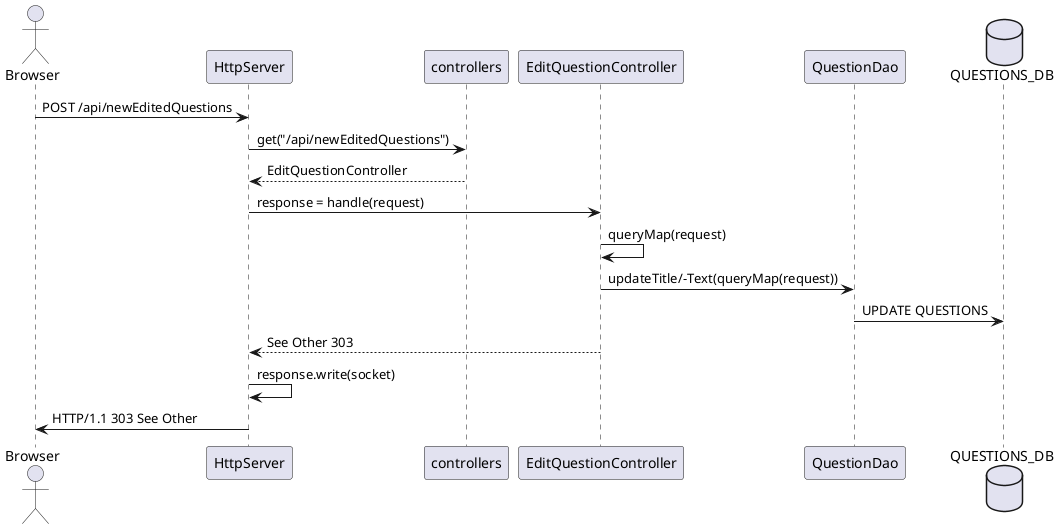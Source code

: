@startuml

actor Browser
participant HttpServer
participant controllers
participant EditQuestionController
participant QuestionDao
database QUESTIONS_DB

Browser -> HttpServer: POST /api/newEditedQuestions
HttpServer -> controllers: get("/api/newEditedQuestions")
HttpServer <-- controllers: EditQuestionController
HttpServer -> EditQuestionController: response = handle(request)
EditQuestionController -> EditQuestionController: queryMap(request)
EditQuestionController -> QuestionDao: updateTitle/-Text(queryMap(request))
QuestionDao -> QUESTIONS_DB: UPDATE QUESTIONS
HttpServer <-- EditQuestionController: See Other 303
HttpServer -> HttpServer: response.write(socket)
Browser <- HttpServer: HTTP/1.1 303 See Other

@enduml